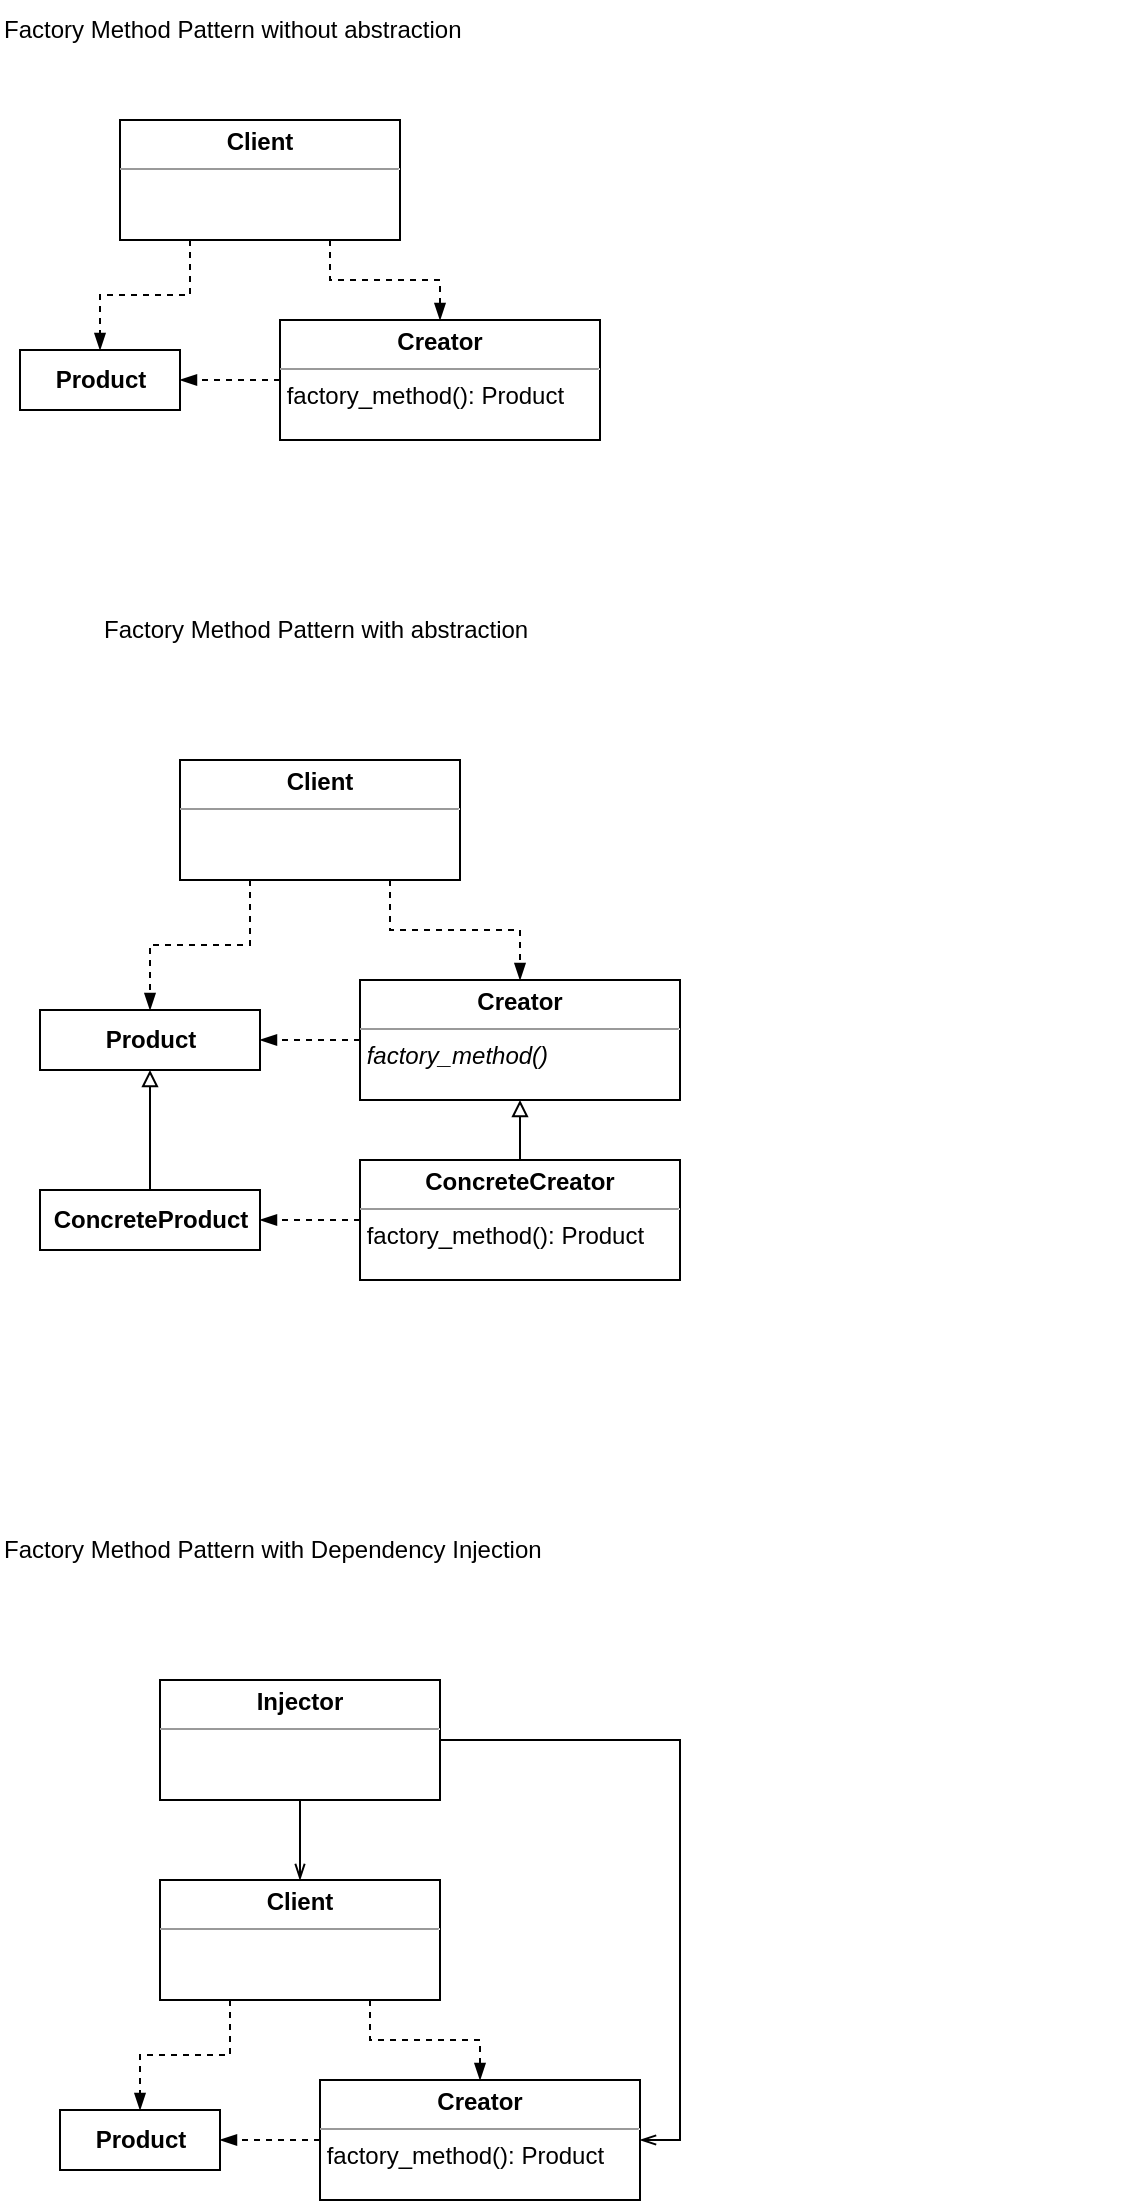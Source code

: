 <mxfile>
    <diagram id="0I4YDjx3Yqs-tB8-v0ft" name="Page-1">
        <mxGraphModel dx="1234" dy="847" grid="1" gridSize="10" guides="1" tooltips="1" connect="1" arrows="1" fold="1" page="1" pageScale="1" pageWidth="827" pageHeight="1169" math="0" shadow="0">
            <root>
                <mxCell id="0"/>
                <mxCell id="1" parent="0"/>
                <mxCell id="C_9IiZrpuGii28uyMCTy-1" value="&lt;b&gt;Product&lt;/b&gt;" style="html=1;" parent="1" vertex="1">
                    <mxGeometry x="50" y="205" width="80" height="30" as="geometry"/>
                </mxCell>
                <mxCell id="C_9IiZrpuGii28uyMCTy-3" style="edgeStyle=orthogonalEdgeStyle;rounded=0;orthogonalLoop=1;jettySize=auto;html=1;exitX=0;exitY=0.5;exitDx=0;exitDy=0;entryX=1;entryY=0.5;entryDx=0;entryDy=0;dashed=1;endArrow=blockThin;endFill=1;" parent="1" source="C_9IiZrpuGii28uyMCTy-4" target="C_9IiZrpuGii28uyMCTy-1" edge="1">
                    <mxGeometry relative="1" as="geometry">
                        <mxPoint x="170" y="220" as="sourcePoint"/>
                    </mxGeometry>
                </mxCell>
                <mxCell id="C_9IiZrpuGii28uyMCTy-4" value="&lt;p style=&quot;margin: 0px ; margin-top: 4px ; text-align: center&quot;&gt;&lt;b&gt;Creator&lt;/b&gt;&lt;br&gt;&lt;/p&gt;&lt;hr size=&quot;1&quot;&gt;&lt;div style=&quot;height: 2px&quot;&gt;&amp;nbsp;factory_method(): Product&lt;/div&gt;" style="verticalAlign=top;align=left;overflow=fill;fontSize=12;fontFamily=Helvetica;html=1;" parent="1" vertex="1">
                    <mxGeometry x="180" y="190" width="160" height="60" as="geometry"/>
                </mxCell>
                <mxCell id="C_9IiZrpuGii28uyMCTy-7" style="edgeStyle=orthogonalEdgeStyle;rounded=0;orthogonalLoop=1;jettySize=auto;html=1;exitX=0.75;exitY=1;exitDx=0;exitDy=0;entryX=0.5;entryY=0;entryDx=0;entryDy=0;dashed=1;endArrow=blockThin;endFill=1;" parent="1" source="C_9IiZrpuGii28uyMCTy-5" target="C_9IiZrpuGii28uyMCTy-4" edge="1">
                    <mxGeometry relative="1" as="geometry"/>
                </mxCell>
                <mxCell id="C_9IiZrpuGii28uyMCTy-5" value="&lt;p style=&quot;margin: 0px ; margin-top: 4px ; text-align: center&quot;&gt;&lt;b&gt;Client&lt;/b&gt;&lt;/p&gt;&lt;hr size=&quot;1&quot;&gt;&lt;div style=&quot;height: 2px&quot;&gt;&lt;/div&gt;" style="verticalAlign=top;align=left;overflow=fill;fontSize=12;fontFamily=Helvetica;html=1;" parent="1" vertex="1">
                    <mxGeometry x="100" y="90" width="140" height="60" as="geometry"/>
                </mxCell>
                <mxCell id="C_9IiZrpuGii28uyMCTy-6" style="edgeStyle=orthogonalEdgeStyle;rounded=0;orthogonalLoop=1;jettySize=auto;html=1;entryX=0.5;entryY=0;entryDx=0;entryDy=0;dashed=1;endArrow=blockThin;endFill=1;exitX=0.25;exitY=1;exitDx=0;exitDy=0;" parent="1" source="C_9IiZrpuGii28uyMCTy-5" target="C_9IiZrpuGii28uyMCTy-1" edge="1">
                    <mxGeometry relative="1" as="geometry">
                        <mxPoint x="110" y="120" as="sourcePoint"/>
                        <mxPoint x="90" y="230" as="targetPoint"/>
                    </mxGeometry>
                </mxCell>
                <mxCell id="C_9IiZrpuGii28uyMCTy-8" value="Factory Method Pattern without abstraction" style="text;html=1;strokeColor=none;fillColor=none;align=left;verticalAlign=middle;whiteSpace=wrap;rounded=0;" parent="1" vertex="1">
                    <mxGeometry x="40" y="30" width="510" height="30" as="geometry"/>
                </mxCell>
                <mxCell id="C_9IiZrpuGii28uyMCTy-10" value="&lt;b&gt;Product&lt;/b&gt;" style="html=1;" parent="1" vertex="1">
                    <mxGeometry x="60" y="535" width="110" height="30" as="geometry"/>
                </mxCell>
                <mxCell id="C_9IiZrpuGii28uyMCTy-11" style="edgeStyle=orthogonalEdgeStyle;rounded=0;orthogonalLoop=1;jettySize=auto;html=1;exitX=0;exitY=0.5;exitDx=0;exitDy=0;entryX=1;entryY=0.5;entryDx=0;entryDy=0;dashed=1;endArrow=blockThin;endFill=1;" parent="1" source="C_9IiZrpuGii28uyMCTy-12" target="C_9IiZrpuGii28uyMCTy-10" edge="1">
                    <mxGeometry relative="1" as="geometry">
                        <mxPoint x="210" y="550" as="sourcePoint"/>
                    </mxGeometry>
                </mxCell>
                <mxCell id="C_9IiZrpuGii28uyMCTy-12" value="&lt;p style=&quot;margin: 0px ; margin-top: 4px ; text-align: center&quot;&gt;&lt;b&gt;Creator&lt;/b&gt;&lt;br&gt;&lt;/p&gt;&lt;hr size=&quot;1&quot;&gt;&lt;div style=&quot;height: 2px&quot;&gt;&lt;i&gt;&amp;nbsp;factory_method()&lt;/i&gt;&lt;/div&gt;" style="verticalAlign=top;align=left;overflow=fill;fontSize=12;fontFamily=Helvetica;html=1;" parent="1" vertex="1">
                    <mxGeometry x="220" y="520" width="160" height="60" as="geometry"/>
                </mxCell>
                <mxCell id="C_9IiZrpuGii28uyMCTy-13" style="edgeStyle=orthogonalEdgeStyle;rounded=0;orthogonalLoop=1;jettySize=auto;html=1;exitX=0.75;exitY=1;exitDx=0;exitDy=0;entryX=0.5;entryY=0;entryDx=0;entryDy=0;dashed=1;endArrow=blockThin;endFill=1;" parent="1" source="C_9IiZrpuGii28uyMCTy-14" target="C_9IiZrpuGii28uyMCTy-12" edge="1">
                    <mxGeometry relative="1" as="geometry"/>
                </mxCell>
                <mxCell id="C_9IiZrpuGii28uyMCTy-14" value="&lt;p style=&quot;margin: 0px ; margin-top: 4px ; text-align: center&quot;&gt;&lt;b&gt;Client&lt;/b&gt;&lt;/p&gt;&lt;hr size=&quot;1&quot;&gt;&lt;div style=&quot;height: 2px&quot;&gt;&lt;/div&gt;" style="verticalAlign=top;align=left;overflow=fill;fontSize=12;fontFamily=Helvetica;html=1;" parent="1" vertex="1">
                    <mxGeometry x="130" y="410" width="140" height="60" as="geometry"/>
                </mxCell>
                <mxCell id="C_9IiZrpuGii28uyMCTy-15" style="edgeStyle=orthogonalEdgeStyle;rounded=0;orthogonalLoop=1;jettySize=auto;html=1;entryX=0.5;entryY=0;entryDx=0;entryDy=0;dashed=1;endArrow=blockThin;endFill=1;exitX=0.25;exitY=1;exitDx=0;exitDy=0;" parent="1" source="C_9IiZrpuGii28uyMCTy-14" target="C_9IiZrpuGii28uyMCTy-10" edge="1">
                    <mxGeometry relative="1" as="geometry">
                        <mxPoint x="160" y="420" as="sourcePoint"/>
                        <mxPoint x="140" y="530" as="targetPoint"/>
                    </mxGeometry>
                </mxCell>
                <mxCell id="C_9IiZrpuGii28uyMCTy-16" value="Factory Method Pattern with abstraction" style="text;html=1;strokeColor=none;fillColor=none;align=left;verticalAlign=middle;whiteSpace=wrap;rounded=0;" parent="1" vertex="1">
                    <mxGeometry x="90" y="330" width="510" height="30" as="geometry"/>
                </mxCell>
                <mxCell id="C_9IiZrpuGii28uyMCTy-21" style="edgeStyle=orthogonalEdgeStyle;rounded=0;orthogonalLoop=1;jettySize=auto;html=1;exitX=0.5;exitY=0;exitDx=0;exitDy=0;entryX=0.5;entryY=1;entryDx=0;entryDy=0;endArrow=block;endFill=0;" parent="1" source="C_9IiZrpuGii28uyMCTy-17" target="C_9IiZrpuGii28uyMCTy-10" edge="1">
                    <mxGeometry relative="1" as="geometry"/>
                </mxCell>
                <mxCell id="C_9IiZrpuGii28uyMCTy-17" value="&lt;b&gt;ConcreteProduct&lt;/b&gt;" style="html=1;" parent="1" vertex="1">
                    <mxGeometry x="60" y="625" width="110" height="30" as="geometry"/>
                </mxCell>
                <mxCell id="C_9IiZrpuGii28uyMCTy-18" style="edgeStyle=orthogonalEdgeStyle;rounded=0;orthogonalLoop=1;jettySize=auto;html=1;exitX=0;exitY=0.5;exitDx=0;exitDy=0;entryX=1;entryY=0.5;entryDx=0;entryDy=0;dashed=1;endArrow=blockThin;endFill=1;" parent="1" source="C_9IiZrpuGii28uyMCTy-19" target="C_9IiZrpuGii28uyMCTy-17" edge="1">
                    <mxGeometry relative="1" as="geometry">
                        <mxPoint x="210" y="640" as="sourcePoint"/>
                    </mxGeometry>
                </mxCell>
                <mxCell id="C_9IiZrpuGii28uyMCTy-20" style="edgeStyle=orthogonalEdgeStyle;rounded=0;orthogonalLoop=1;jettySize=auto;html=1;exitX=0.5;exitY=0;exitDx=0;exitDy=0;entryX=0.5;entryY=1;entryDx=0;entryDy=0;endArrow=block;endFill=0;" parent="1" source="C_9IiZrpuGii28uyMCTy-19" target="C_9IiZrpuGii28uyMCTy-12" edge="1">
                    <mxGeometry relative="1" as="geometry"/>
                </mxCell>
                <mxCell id="C_9IiZrpuGii28uyMCTy-19" value="&lt;p style=&quot;margin: 0px ; margin-top: 4px ; text-align: center&quot;&gt;&lt;b&gt;ConcreteCreator&lt;/b&gt;&lt;br&gt;&lt;/p&gt;&lt;hr size=&quot;1&quot;&gt;&lt;div style=&quot;height: 2px&quot;&gt;&amp;nbsp;factory_method(): Product&lt;/div&gt;" style="verticalAlign=top;align=left;overflow=fill;fontSize=12;fontFamily=Helvetica;html=1;" parent="1" vertex="1">
                    <mxGeometry x="220" y="610" width="160" height="60" as="geometry"/>
                </mxCell>
                <mxCell id="C_9IiZrpuGii28uyMCTy-22" value="&lt;b&gt;Product&lt;/b&gt;" style="html=1;" parent="1" vertex="1">
                    <mxGeometry x="70" y="1085" width="80" height="30" as="geometry"/>
                </mxCell>
                <mxCell id="C_9IiZrpuGii28uyMCTy-23" style="edgeStyle=orthogonalEdgeStyle;rounded=0;orthogonalLoop=1;jettySize=auto;html=1;exitX=0;exitY=0.5;exitDx=0;exitDy=0;entryX=1;entryY=0.5;entryDx=0;entryDy=0;dashed=1;endArrow=blockThin;endFill=1;" parent="1" source="C_9IiZrpuGii28uyMCTy-24" target="C_9IiZrpuGii28uyMCTy-22" edge="1">
                    <mxGeometry relative="1" as="geometry">
                        <mxPoint x="190" y="1100" as="sourcePoint"/>
                    </mxGeometry>
                </mxCell>
                <mxCell id="C_9IiZrpuGii28uyMCTy-24" value="&lt;p style=&quot;margin: 0px ; margin-top: 4px ; text-align: center&quot;&gt;&lt;b&gt;Creator&lt;/b&gt;&lt;br&gt;&lt;/p&gt;&lt;hr size=&quot;1&quot;&gt;&lt;div style=&quot;height: 2px&quot;&gt;&amp;nbsp;factory_method(): Product&lt;/div&gt;" style="verticalAlign=top;align=left;overflow=fill;fontSize=12;fontFamily=Helvetica;html=1;" parent="1" vertex="1">
                    <mxGeometry x="200" y="1070" width="160" height="60" as="geometry"/>
                </mxCell>
                <mxCell id="C_9IiZrpuGii28uyMCTy-25" style="edgeStyle=orthogonalEdgeStyle;rounded=0;orthogonalLoop=1;jettySize=auto;html=1;exitX=0.75;exitY=1;exitDx=0;exitDy=0;entryX=0.5;entryY=0;entryDx=0;entryDy=0;dashed=1;endArrow=blockThin;endFill=1;" parent="1" source="C_9IiZrpuGii28uyMCTy-26" target="C_9IiZrpuGii28uyMCTy-24" edge="1">
                    <mxGeometry relative="1" as="geometry"/>
                </mxCell>
                <mxCell id="C_9IiZrpuGii28uyMCTy-26" value="&lt;p style=&quot;margin: 0px ; margin-top: 4px ; text-align: center&quot;&gt;&lt;b&gt;Client&lt;/b&gt;&lt;/p&gt;&lt;hr size=&quot;1&quot;&gt;&lt;div style=&quot;height: 2px&quot;&gt;&lt;/div&gt;" style="verticalAlign=top;align=left;overflow=fill;fontSize=12;fontFamily=Helvetica;html=1;" parent="1" vertex="1">
                    <mxGeometry x="120" y="970" width="140" height="60" as="geometry"/>
                </mxCell>
                <mxCell id="C_9IiZrpuGii28uyMCTy-27" style="edgeStyle=orthogonalEdgeStyle;rounded=0;orthogonalLoop=1;jettySize=auto;html=1;entryX=0.5;entryY=0;entryDx=0;entryDy=0;dashed=1;endArrow=blockThin;endFill=1;exitX=0.25;exitY=1;exitDx=0;exitDy=0;" parent="1" source="C_9IiZrpuGii28uyMCTy-26" target="C_9IiZrpuGii28uyMCTy-22" edge="1">
                    <mxGeometry relative="1" as="geometry">
                        <mxPoint x="130" y="1000" as="sourcePoint"/>
                        <mxPoint x="110" y="1110" as="targetPoint"/>
                    </mxGeometry>
                </mxCell>
                <mxCell id="C_9IiZrpuGii28uyMCTy-28" value="Factory Method Pattern with Dependency Injection" style="text;html=1;strokeColor=none;fillColor=none;align=left;verticalAlign=middle;whiteSpace=wrap;rounded=0;" parent="1" vertex="1">
                    <mxGeometry x="40" y="790" width="510" height="30" as="geometry"/>
                </mxCell>
                <mxCell id="C_9IiZrpuGii28uyMCTy-30" style="edgeStyle=orthogonalEdgeStyle;rounded=0;orthogonalLoop=1;jettySize=auto;html=1;exitX=1;exitY=0.5;exitDx=0;exitDy=0;entryX=1;entryY=0.5;entryDx=0;entryDy=0;endArrow=openThin;endFill=0;" parent="1" source="C_9IiZrpuGii28uyMCTy-29" target="C_9IiZrpuGii28uyMCTy-24" edge="1">
                    <mxGeometry relative="1" as="geometry"/>
                </mxCell>
                <mxCell id="C_9IiZrpuGii28uyMCTy-31" style="edgeStyle=orthogonalEdgeStyle;rounded=0;orthogonalLoop=1;jettySize=auto;html=1;exitX=0.5;exitY=1;exitDx=0;exitDy=0;entryX=0.5;entryY=0;entryDx=0;entryDy=0;endArrow=openThin;endFill=0;" parent="1" source="C_9IiZrpuGii28uyMCTy-29" target="C_9IiZrpuGii28uyMCTy-26" edge="1">
                    <mxGeometry relative="1" as="geometry"/>
                </mxCell>
                <mxCell id="C_9IiZrpuGii28uyMCTy-29" value="&lt;p style=&quot;margin: 0px ; margin-top: 4px ; text-align: center&quot;&gt;&lt;b&gt;Injector&lt;/b&gt;&lt;/p&gt;&lt;hr size=&quot;1&quot;&gt;&lt;div style=&quot;height: 2px&quot;&gt;&lt;/div&gt;" style="verticalAlign=top;align=left;overflow=fill;fontSize=12;fontFamily=Helvetica;html=1;" parent="1" vertex="1">
                    <mxGeometry x="120" y="870" width="140" height="60" as="geometry"/>
                </mxCell>
            </root>
        </mxGraphModel>
    </diagram>
</mxfile>